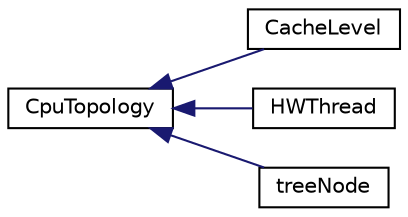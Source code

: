digraph "Graphical Class Hierarchy"
{
  edge [fontname="Helvetica",fontsize="10",labelfontname="Helvetica",labelfontsize="10"];
  node [fontname="Helvetica",fontsize="10",shape=record];
  rankdir="LR";
  Node1 [label="CpuTopology",height=0.2,width=0.4,color="black", fillcolor="white", style="filled",URL="$structCpuTopology.html",tooltip="Structure describing the topology of the HW threads in the system. "];
  Node1 -> Node2 [dir="back",color="midnightblue",fontsize="10",style="solid",fontname="Helvetica"];
  Node2 [label="CacheLevel",height=0.2,width=0.4,color="black", fillcolor="white", style="filled",URL="$structCacheLevel.html",tooltip="Structure describing a cache level. "];
  Node1 -> Node3 [dir="back",color="midnightblue",fontsize="10",style="solid",fontname="Helvetica"];
  Node3 [label="HWThread",height=0.2,width=0.4,color="black", fillcolor="white", style="filled",URL="$structHWThread.html",tooltip="Structure with IDs of a HW thread. "];
  Node1 -> Node4 [dir="back",color="midnightblue",fontsize="10",style="solid",fontname="Helvetica"];
  Node4 [label="treeNode",height=0.2,width=0.4,color="black", fillcolor="white", style="filled",URL="$structtreeNode.html",tooltip="Structure of a tree node. "];
}
